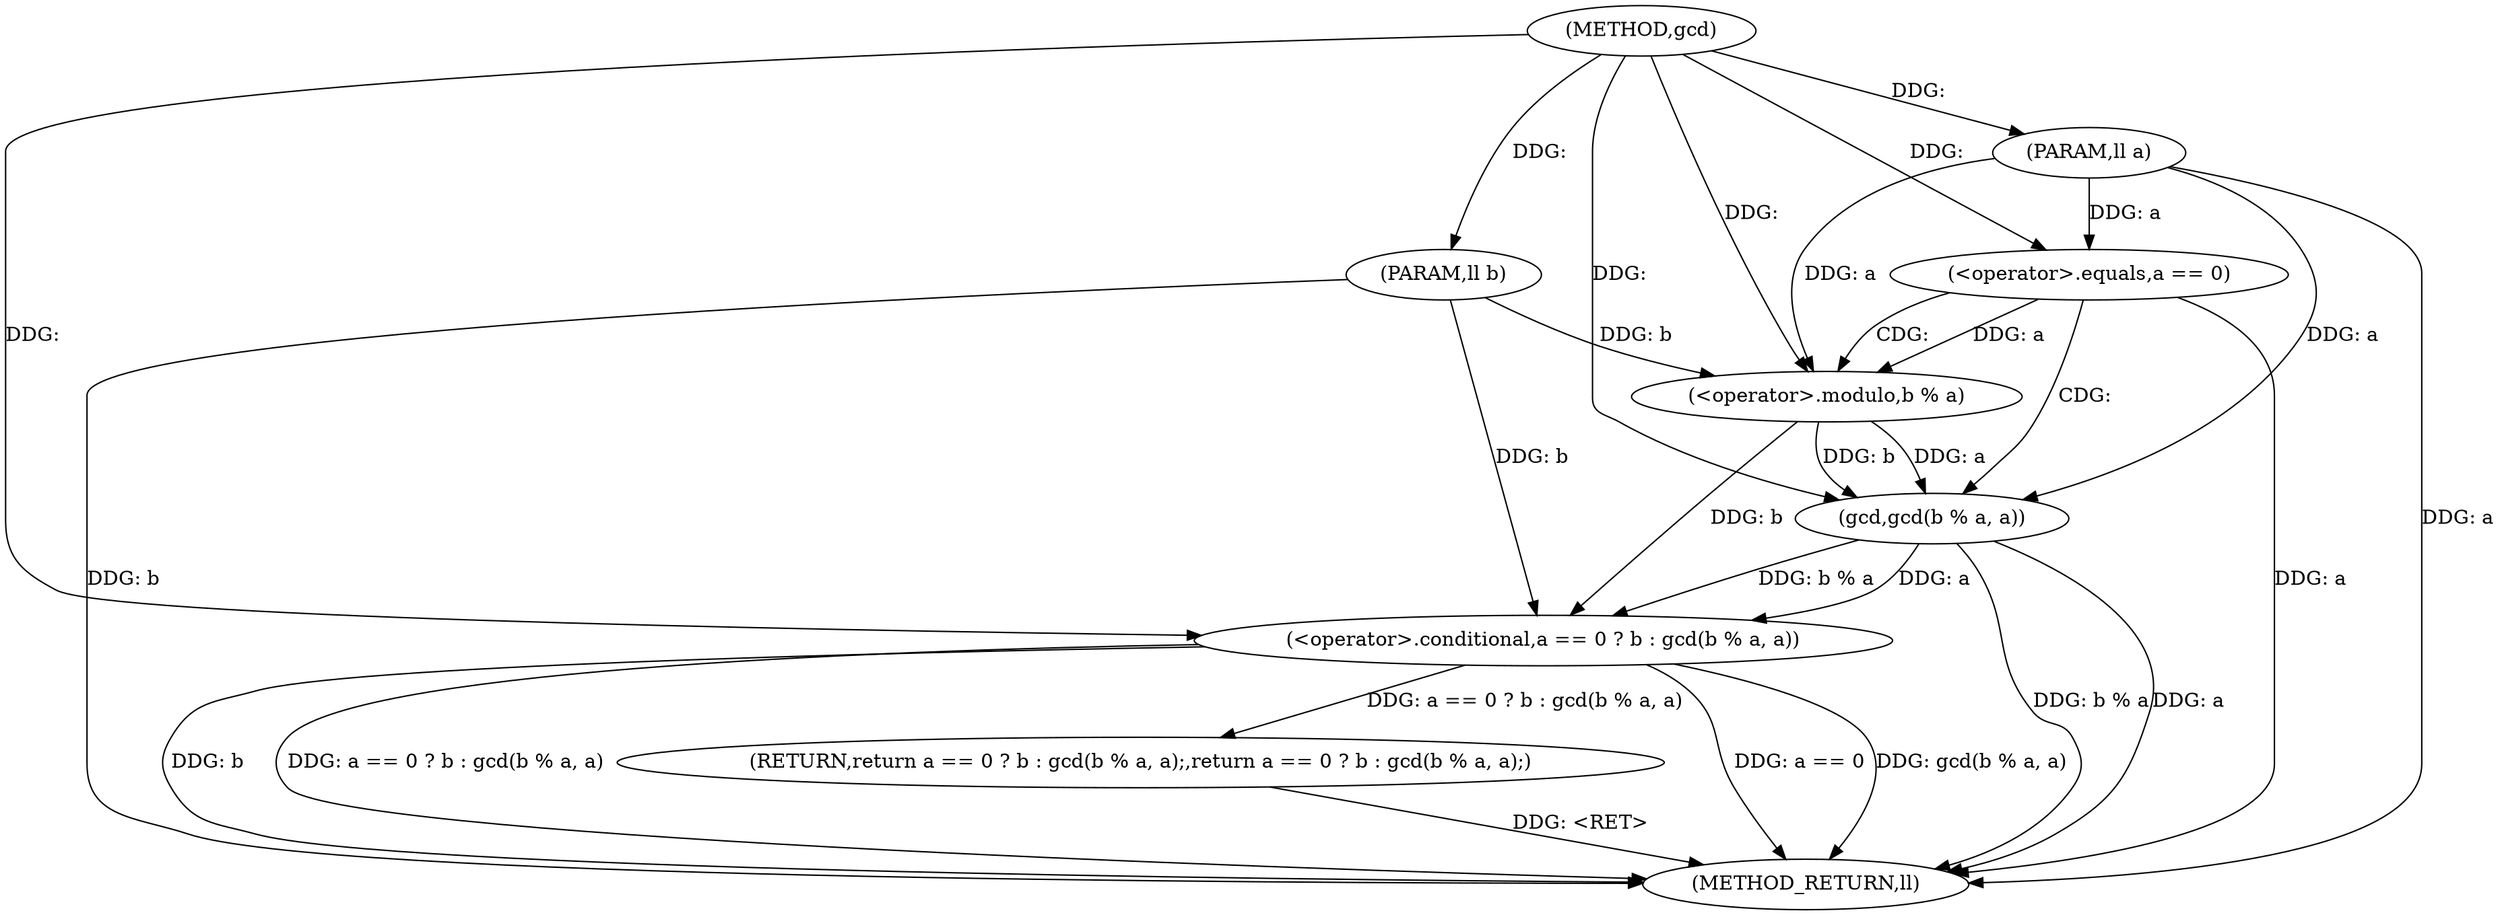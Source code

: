 digraph "gcd" {  
"1000104" [label = "(METHOD,gcd)" ]
"1000119" [label = "(METHOD_RETURN,ll)" ]
"1000105" [label = "(PARAM,ll a)" ]
"1000106" [label = "(PARAM,ll b)" ]
"1000108" [label = "(RETURN,return a == 0 ? b : gcd(b % a, a);,return a == 0 ? b : gcd(b % a, a);)" ]
"1000109" [label = "(<operator>.conditional,a == 0 ? b : gcd(b % a, a))" ]
"1000110" [label = "(<operator>.equals,a == 0)" ]
"1000114" [label = "(gcd,gcd(b % a, a))" ]
"1000115" [label = "(<operator>.modulo,b % a)" ]
  "1000105" -> "1000119"  [ label = "DDG: a"] 
  "1000106" -> "1000119"  [ label = "DDG: b"] 
  "1000110" -> "1000119"  [ label = "DDG: a"] 
  "1000109" -> "1000119"  [ label = "DDG: a == 0"] 
  "1000114" -> "1000119"  [ label = "DDG: b % a"] 
  "1000114" -> "1000119"  [ label = "DDG: a"] 
  "1000109" -> "1000119"  [ label = "DDG: gcd(b % a, a)"] 
  "1000109" -> "1000119"  [ label = "DDG: b"] 
  "1000109" -> "1000119"  [ label = "DDG: a == 0 ? b : gcd(b % a, a)"] 
  "1000108" -> "1000119"  [ label = "DDG: <RET>"] 
  "1000104" -> "1000105"  [ label = "DDG: "] 
  "1000104" -> "1000106"  [ label = "DDG: "] 
  "1000109" -> "1000108"  [ label = "DDG: a == 0 ? b : gcd(b % a, a)"] 
  "1000115" -> "1000109"  [ label = "DDG: b"] 
  "1000106" -> "1000109"  [ label = "DDG: b"] 
  "1000104" -> "1000109"  [ label = "DDG: "] 
  "1000114" -> "1000109"  [ label = "DDG: b % a"] 
  "1000114" -> "1000109"  [ label = "DDG: a"] 
  "1000105" -> "1000110"  [ label = "DDG: a"] 
  "1000104" -> "1000110"  [ label = "DDG: "] 
  "1000115" -> "1000114"  [ label = "DDG: a"] 
  "1000115" -> "1000114"  [ label = "DDG: b"] 
  "1000105" -> "1000114"  [ label = "DDG: a"] 
  "1000104" -> "1000114"  [ label = "DDG: "] 
  "1000106" -> "1000115"  [ label = "DDG: b"] 
  "1000104" -> "1000115"  [ label = "DDG: "] 
  "1000110" -> "1000115"  [ label = "DDG: a"] 
  "1000105" -> "1000115"  [ label = "DDG: a"] 
  "1000110" -> "1000115"  [ label = "CDG: "] 
  "1000110" -> "1000114"  [ label = "CDG: "] 
}

